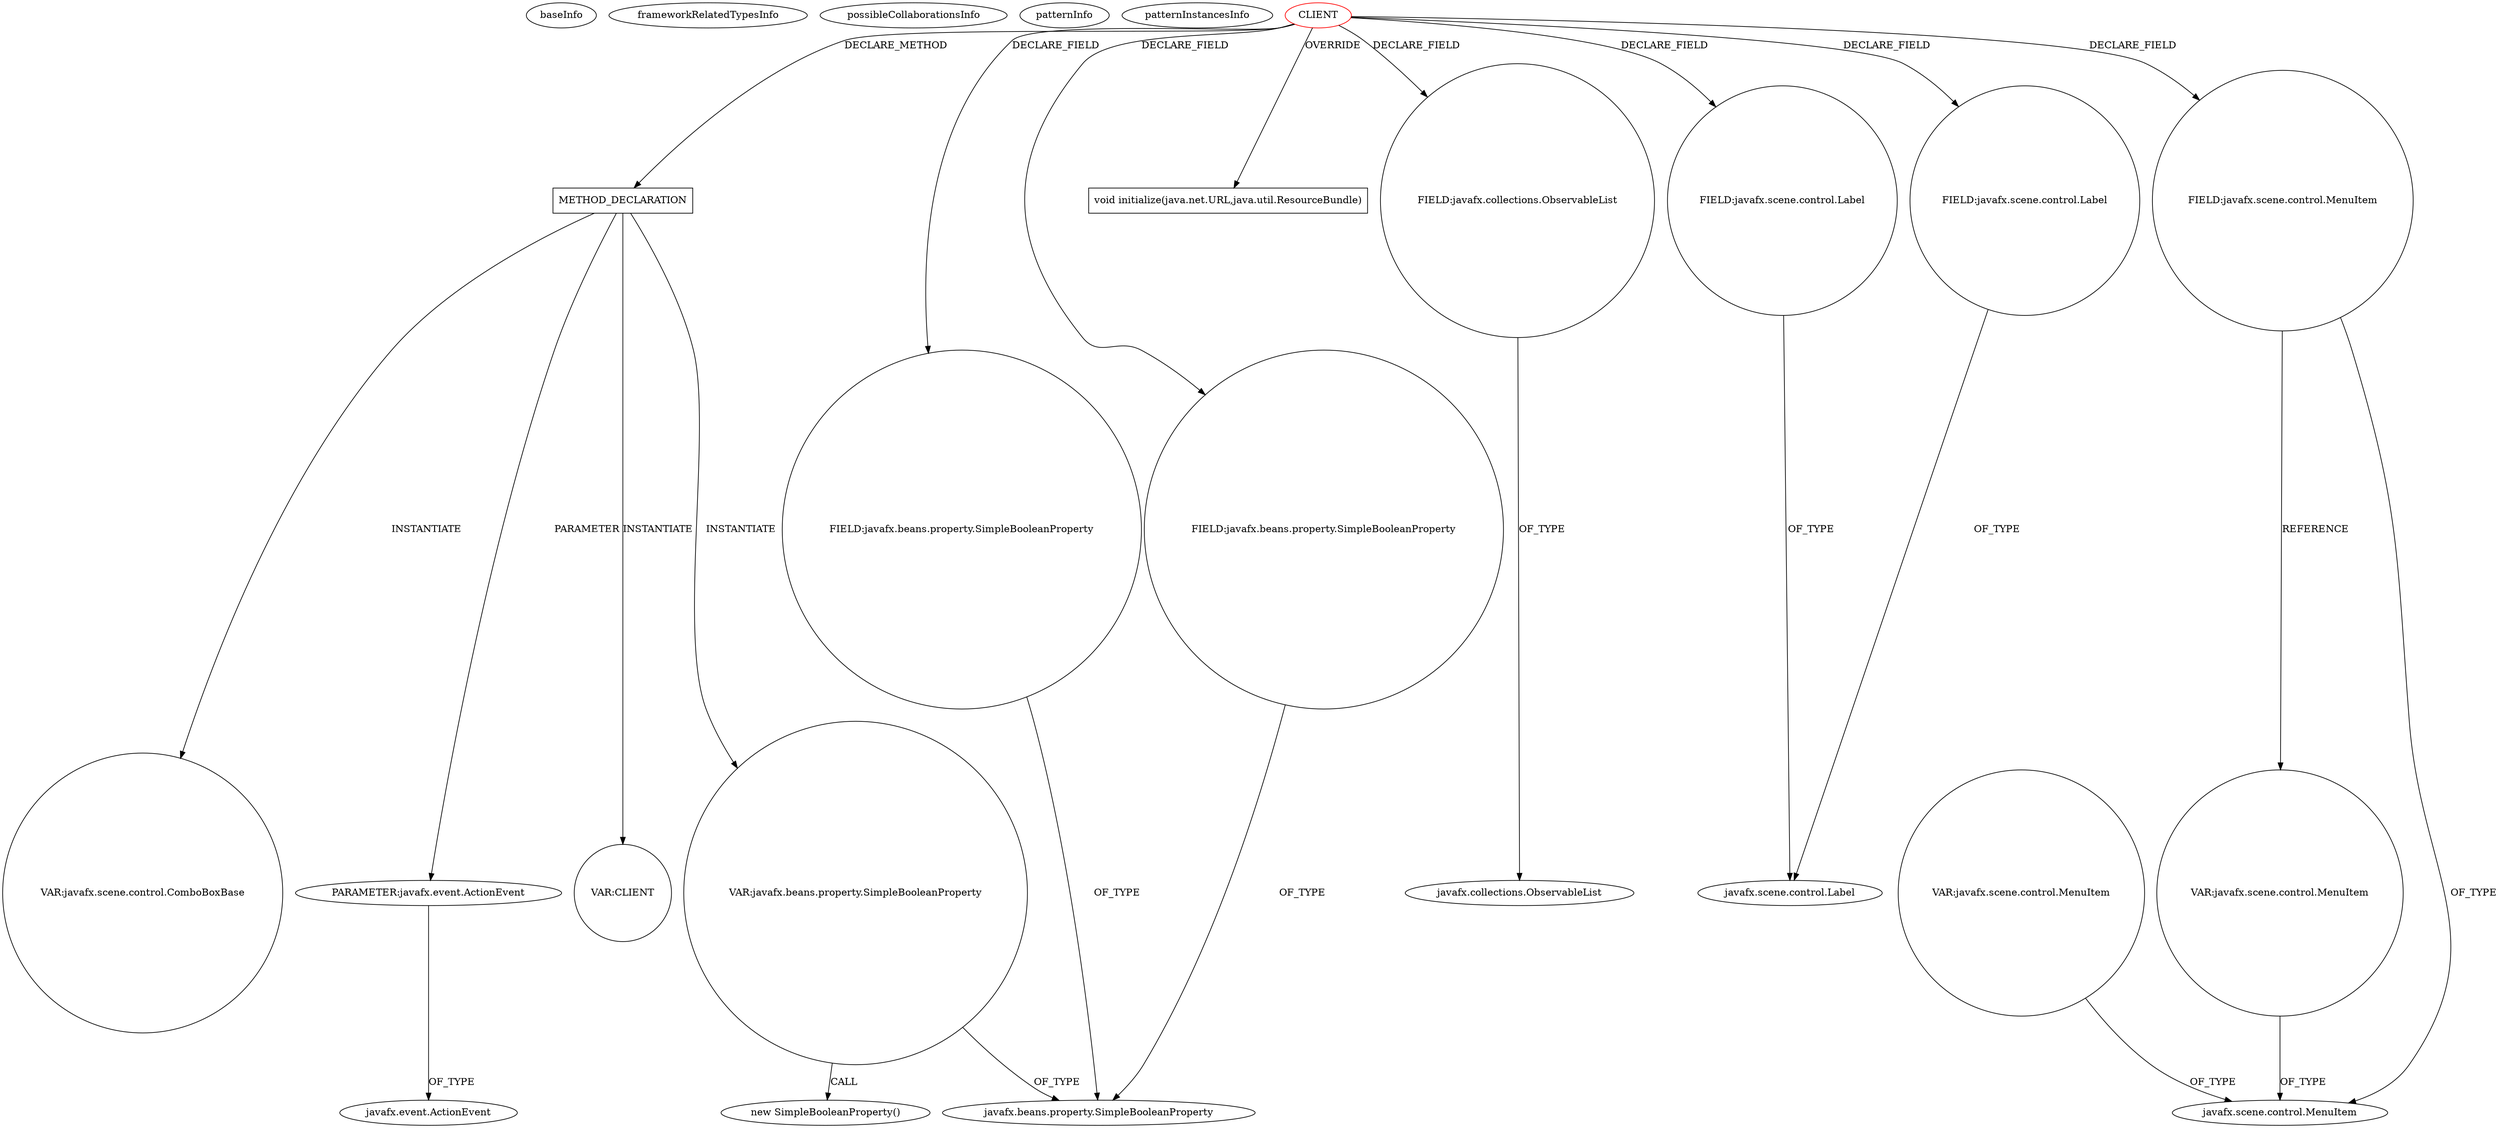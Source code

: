 digraph {
baseInfo[graphId=2855,category="pattern",isAnonymous=false,possibleRelation=false]
frameworkRelatedTypesInfo[]
possibleCollaborationsInfo[]
patternInfo[frequency=2.0,patternRootClient=0]
patternInstancesInfo[0="hock323-eventManager~/hock323-eventManager/EventManager-master/src/eventManager/controller/pokerTournament/BlindsController.java~BlindsController~2976",1="hock323-eventManager~/hock323-eventManager/EventManager-master/src/eventManager/controller/pokerTournament/TournamentController.java~TournamentController~3009"]
873[label="new SimpleBooleanProperty()",vertexType="CONSTRUCTOR_CALL",isFrameworkType=false]
874[label="VAR:javafx.beans.property.SimpleBooleanProperty",vertexType="VARIABLE_EXPRESION",isFrameworkType=false,shape=circle]
31[label="javafx.beans.property.SimpleBooleanProperty",vertexType="FRAMEWORK_CLASS_TYPE",isFrameworkType=false]
865[label="METHOD_DECLARATION",vertexType="CLIENT_METHOD_DECLARATION",isFrameworkType=false,shape=box]
0[label="CLIENT",vertexType="ROOT_CLIENT_CLASS_DECLARATION",isFrameworkType=false,color=red]
102[label="FIELD:javafx.scene.control.MenuItem",vertexType="FIELD_DECLARATION",isFrameworkType=false,shape=circle]
877[label="VAR:CLIENT",vertexType="VARIABLE_EXPRESION",isFrameworkType=false,shape=circle]
146[label="FIELD:javafx.collections.ObservableList",vertexType="FIELD_DECLARATION",isFrameworkType=false,shape=circle]
147[label="javafx.collections.ObservableList",vertexType="FRAMEWORK_INTERFACE_TYPE",isFrameworkType=false]
866[label="PARAMETER:javafx.event.ActionEvent",vertexType="PARAMETER_DECLARATION",isFrameworkType=false]
596[label="javafx.event.ActionEvent",vertexType="FRAMEWORK_CLASS_TYPE",isFrameworkType=false]
152[label="void initialize(java.net.URL,java.util.ResourceBundle)",vertexType="OVERRIDING_METHOD_DECLARATION",isFrameworkType=false,shape=box]
103[label="javafx.scene.control.MenuItem",vertexType="FRAMEWORK_CLASS_TYPE",isFrameworkType=false]
868[label="VAR:javafx.scene.control.ComboBoxBase",vertexType="VARIABLE_EXPRESION",isFrameworkType=false,shape=circle]
938[label="VAR:javafx.scene.control.MenuItem",vertexType="VARIABLE_EXPRESION",isFrameworkType=false,shape=circle]
942[label="VAR:javafx.scene.control.MenuItem",vertexType="VARIABLE_EXPRESION",isFrameworkType=false,shape=circle]
61[label="FIELD:javafx.scene.control.Label",vertexType="FIELD_DECLARATION",isFrameworkType=false,shape=circle]
27[label="javafx.scene.control.Label",vertexType="FRAMEWORK_CLASS_TYPE",isFrameworkType=false]
75[label="FIELD:javafx.scene.control.Label",vertexType="FIELD_DECLARATION",isFrameworkType=false,shape=circle]
38[label="FIELD:javafx.beans.property.SimpleBooleanProperty",vertexType="FIELD_DECLARATION",isFrameworkType=false,shape=circle]
138[label="FIELD:javafx.beans.property.SimpleBooleanProperty",vertexType="FIELD_DECLARATION",isFrameworkType=false,shape=circle]
865->877[label="INSTANTIATE"]
0->38[label="DECLARE_FIELD"]
75->27[label="OF_TYPE"]
102->103[label="OF_TYPE"]
0->61[label="DECLARE_FIELD"]
0->865[label="DECLARE_METHOD"]
0->138[label="DECLARE_FIELD"]
0->152[label="OVERRIDE"]
874->31[label="OF_TYPE"]
146->147[label="OF_TYPE"]
942->103[label="OF_TYPE"]
874->873[label="CALL"]
138->31[label="OF_TYPE"]
865->874[label="INSTANTIATE"]
866->596[label="OF_TYPE"]
38->31[label="OF_TYPE"]
0->146[label="DECLARE_FIELD"]
865->868[label="INSTANTIATE"]
61->27[label="OF_TYPE"]
865->866[label="PARAMETER"]
0->75[label="DECLARE_FIELD"]
102->942[label="REFERENCE"]
938->103[label="OF_TYPE"]
0->102[label="DECLARE_FIELD"]
}
